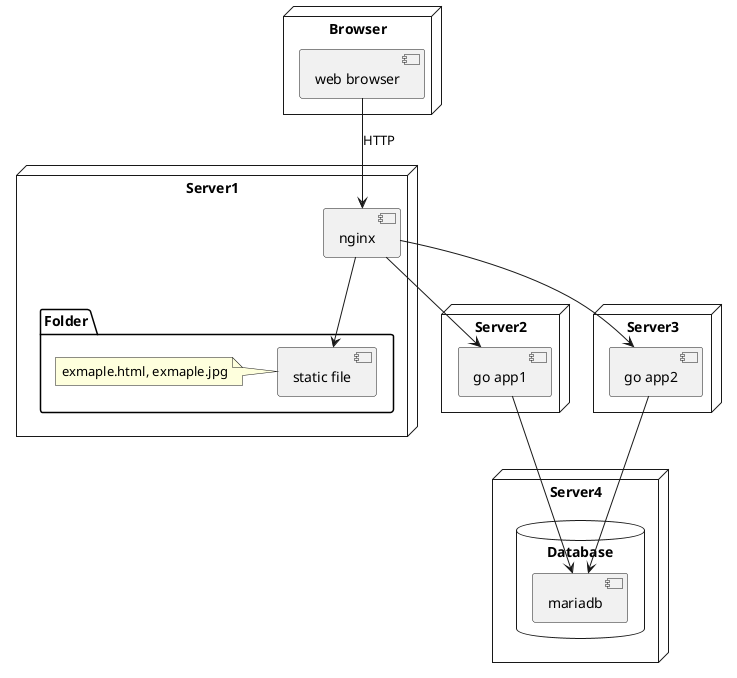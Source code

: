 @startuml

node "Browser" {
  [web browser]
}

node "Server1" {
  [nginx]
  folder "Folder" {
    [static file]
    note left: exmaple.html, exmaple.jpg
  }
}

node "Server2" {
  [go app1]
}

node "Server3" {
  [go app2]
}

node "Server4" {
  database "Database" {
    [mariadb]
  }
}

[web browser] --> [nginx] : HTTP
[nginx] --> [static file]
[nginx] --> [go app1]
[nginx] --> [go app2]
[go app1] --> [mariadb]
[go app2] --> [mariadb]

@enduml
